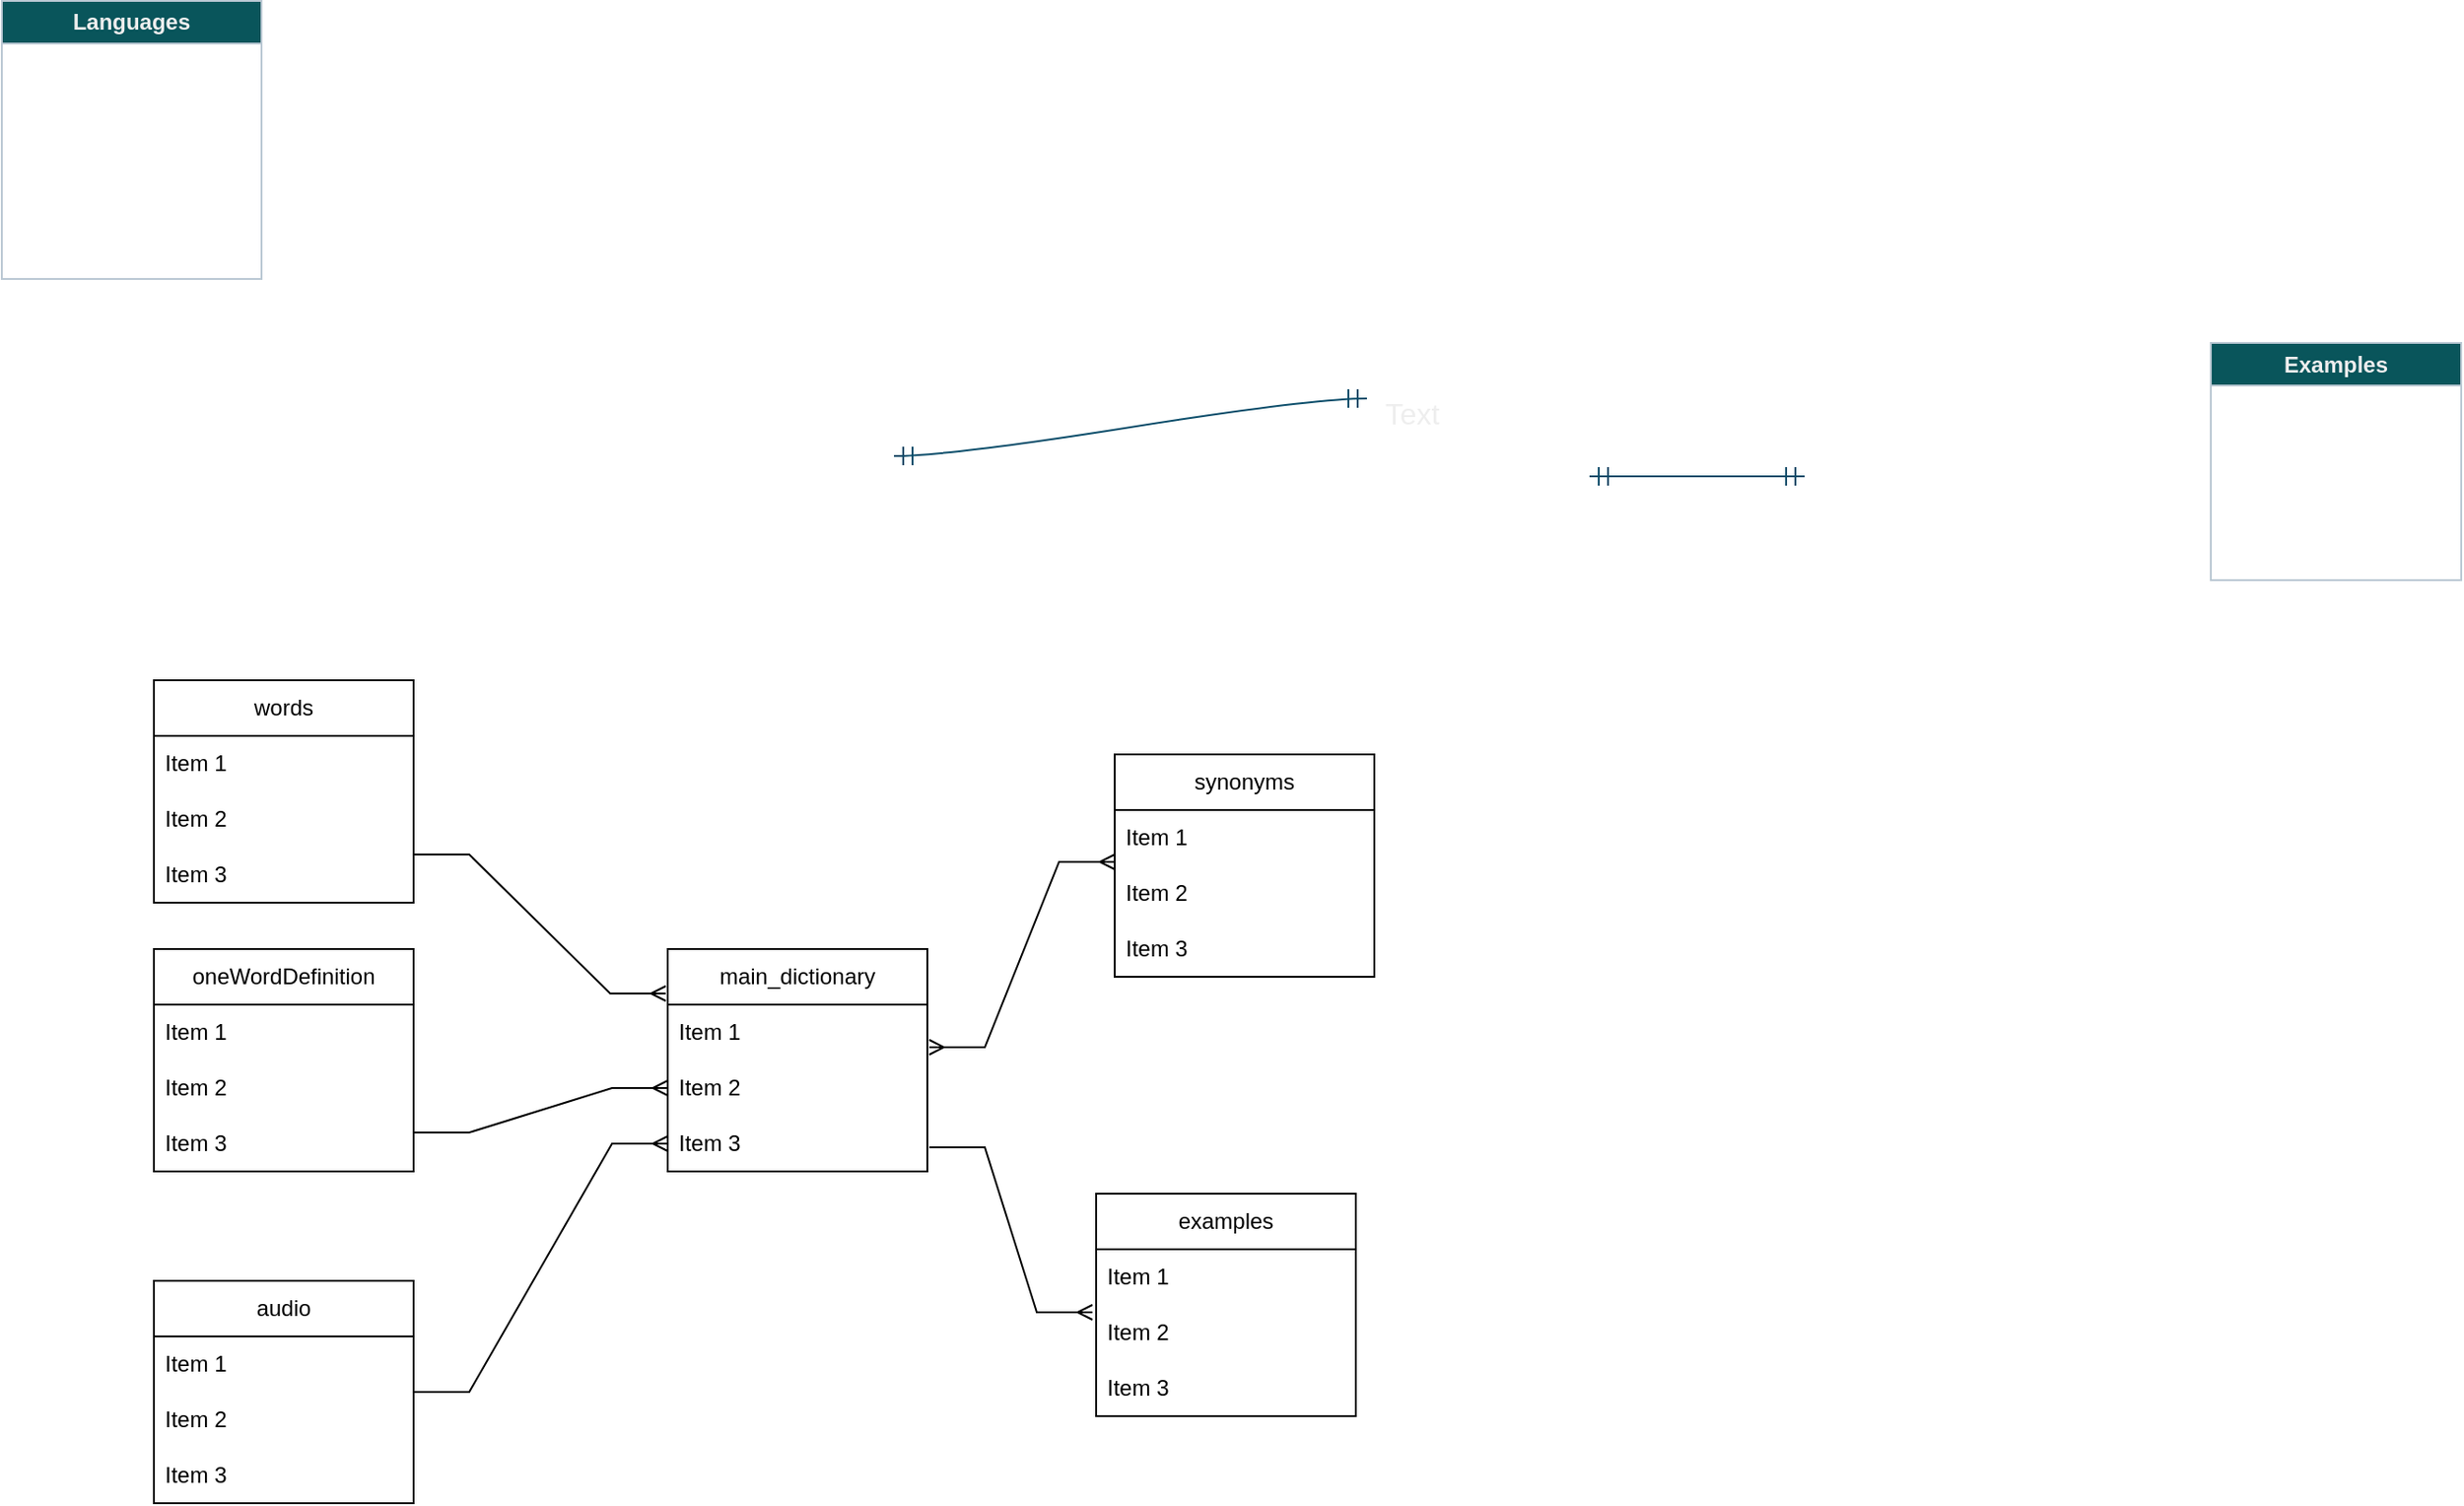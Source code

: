 <mxfile version="26.0.16">
  <diagram name="Page-1" id="x7JKVD_G2CFxLrUo2nwR">
    <mxGraphModel dx="2459" dy="1072" grid="0" gridSize="10" guides="1" tooltips="1" connect="1" arrows="1" fold="1" page="0" pageScale="1" pageWidth="850" pageHeight="1100" math="0" shadow="0">
      <root>
        <mxCell id="0" />
        <mxCell id="1" parent="0" />
        <mxCell id="-mFjfZZGVlgSl5kZALKk-77" value="Languages" style="swimlane;whiteSpace=wrap;html=1;startSize=23;labelBackgroundColor=none;fillColor=#09555B;strokeColor=#BAC8D3;fontColor=#EEEEEE;" parent="1" vertex="1">
          <mxGeometry x="-815" y="-122.5" width="140" height="150" as="geometry" />
        </mxCell>
        <mxCell id="-mFjfZZGVlgSl5kZALKk-78" value="Examples" style="swimlane;whiteSpace=wrap;html=1;labelBackgroundColor=none;fillColor=#09555B;strokeColor=#BAC8D3;fontColor=#EEEEEE;" parent="1" vertex="1">
          <mxGeometry x="376" y="62" width="135" height="128" as="geometry" />
        </mxCell>
        <mxCell id="-mFjfZZGVlgSl5kZALKk-95" value="" style="edgeStyle=entityRelationEdgeStyle;fontSize=12;html=1;endArrow=ERmandOne;startArrow=ERmandOne;rounded=0;strokeColor=#0B4D6A;startSize=8;endSize=8;curved=1;" parent="1" edge="1">
          <mxGeometry width="100" height="100" relative="1" as="geometry">
            <mxPoint x="-334" y="123" as="sourcePoint" />
            <mxPoint x="-79" y="92" as="targetPoint" />
          </mxGeometry>
        </mxCell>
        <mxCell id="-mFjfZZGVlgSl5kZALKk-99" value="" style="edgeStyle=entityRelationEdgeStyle;fontSize=12;html=1;endArrow=ERmandOne;startArrow=ERmandOne;rounded=0;strokeColor=#0B4D6A;startSize=8;endSize=8;curved=1;" parent="1" edge="1">
          <mxGeometry width="100" height="100" relative="1" as="geometry">
            <mxPoint x="41" y="134" as="sourcePoint" />
            <mxPoint x="157" y="134" as="targetPoint" />
          </mxGeometry>
        </mxCell>
        <mxCell id="-mFjfZZGVlgSl5kZALKk-106" value="Text" style="text;html=1;align=center;verticalAlign=middle;resizable=0;points=[];autosize=1;strokeColor=none;fillColor=none;fontSize=16;fontColor=#EEEEEE;" parent="1" vertex="1">
          <mxGeometry x="-78.5" y="84.5" width="47" height="31" as="geometry" />
        </mxCell>
        <mxCell id="q6mU5kFaqXiuyM35KQuh-2" value="main_dictionary" style="swimlane;fontStyle=0;childLayout=stackLayout;horizontal=1;startSize=30;horizontalStack=0;resizeParent=1;resizeParentMax=0;resizeLast=0;collapsible=1;marginBottom=0;whiteSpace=wrap;html=1;" vertex="1" parent="1">
          <mxGeometry x="-456" y="389" width="140" height="120" as="geometry" />
        </mxCell>
        <mxCell id="q6mU5kFaqXiuyM35KQuh-3" value="Item 1" style="text;strokeColor=none;fillColor=none;align=left;verticalAlign=middle;spacingLeft=4;spacingRight=4;overflow=hidden;points=[[0,0.5],[1,0.5]];portConstraint=eastwest;rotatable=0;whiteSpace=wrap;html=1;" vertex="1" parent="q6mU5kFaqXiuyM35KQuh-2">
          <mxGeometry y="30" width="140" height="30" as="geometry" />
        </mxCell>
        <mxCell id="q6mU5kFaqXiuyM35KQuh-4" value="Item 2" style="text;strokeColor=none;fillColor=none;align=left;verticalAlign=middle;spacingLeft=4;spacingRight=4;overflow=hidden;points=[[0,0.5],[1,0.5]];portConstraint=eastwest;rotatable=0;whiteSpace=wrap;html=1;" vertex="1" parent="q6mU5kFaqXiuyM35KQuh-2">
          <mxGeometry y="60" width="140" height="30" as="geometry" />
        </mxCell>
        <mxCell id="q6mU5kFaqXiuyM35KQuh-5" value="Item 3" style="text;strokeColor=none;fillColor=none;align=left;verticalAlign=middle;spacingLeft=4;spacingRight=4;overflow=hidden;points=[[0,0.5],[1,0.5]];portConstraint=eastwest;rotatable=0;whiteSpace=wrap;html=1;" vertex="1" parent="q6mU5kFaqXiuyM35KQuh-2">
          <mxGeometry y="90" width="140" height="30" as="geometry" />
        </mxCell>
        <mxCell id="q6mU5kFaqXiuyM35KQuh-6" value="words" style="swimlane;fontStyle=0;childLayout=stackLayout;horizontal=1;startSize=30;horizontalStack=0;resizeParent=1;resizeParentMax=0;resizeLast=0;collapsible=1;marginBottom=0;whiteSpace=wrap;html=1;" vertex="1" parent="1">
          <mxGeometry x="-733" y="244" width="140" height="120" as="geometry" />
        </mxCell>
        <mxCell id="q6mU5kFaqXiuyM35KQuh-7" value="Item 1" style="text;strokeColor=none;fillColor=none;align=left;verticalAlign=middle;spacingLeft=4;spacingRight=4;overflow=hidden;points=[[0,0.5],[1,0.5]];portConstraint=eastwest;rotatable=0;whiteSpace=wrap;html=1;" vertex="1" parent="q6mU5kFaqXiuyM35KQuh-6">
          <mxGeometry y="30" width="140" height="30" as="geometry" />
        </mxCell>
        <mxCell id="q6mU5kFaqXiuyM35KQuh-8" value="Item 2" style="text;strokeColor=none;fillColor=none;align=left;verticalAlign=middle;spacingLeft=4;spacingRight=4;overflow=hidden;points=[[0,0.5],[1,0.5]];portConstraint=eastwest;rotatable=0;whiteSpace=wrap;html=1;" vertex="1" parent="q6mU5kFaqXiuyM35KQuh-6">
          <mxGeometry y="60" width="140" height="30" as="geometry" />
        </mxCell>
        <mxCell id="q6mU5kFaqXiuyM35KQuh-9" value="Item 3" style="text;strokeColor=none;fillColor=none;align=left;verticalAlign=middle;spacingLeft=4;spacingRight=4;overflow=hidden;points=[[0,0.5],[1,0.5]];portConstraint=eastwest;rotatable=0;whiteSpace=wrap;html=1;" vertex="1" parent="q6mU5kFaqXiuyM35KQuh-6">
          <mxGeometry y="90" width="140" height="30" as="geometry" />
        </mxCell>
        <mxCell id="q6mU5kFaqXiuyM35KQuh-10" value="audio" style="swimlane;fontStyle=0;childLayout=stackLayout;horizontal=1;startSize=30;horizontalStack=0;resizeParent=1;resizeParentMax=0;resizeLast=0;collapsible=1;marginBottom=0;whiteSpace=wrap;html=1;" vertex="1" parent="1">
          <mxGeometry x="-733" y="568" width="140" height="120" as="geometry" />
        </mxCell>
        <mxCell id="q6mU5kFaqXiuyM35KQuh-11" value="Item 1" style="text;strokeColor=none;fillColor=none;align=left;verticalAlign=middle;spacingLeft=4;spacingRight=4;overflow=hidden;points=[[0,0.5],[1,0.5]];portConstraint=eastwest;rotatable=0;whiteSpace=wrap;html=1;" vertex="1" parent="q6mU5kFaqXiuyM35KQuh-10">
          <mxGeometry y="30" width="140" height="30" as="geometry" />
        </mxCell>
        <mxCell id="q6mU5kFaqXiuyM35KQuh-12" value="Item 2" style="text;strokeColor=none;fillColor=none;align=left;verticalAlign=middle;spacingLeft=4;spacingRight=4;overflow=hidden;points=[[0,0.5],[1,0.5]];portConstraint=eastwest;rotatable=0;whiteSpace=wrap;html=1;" vertex="1" parent="q6mU5kFaqXiuyM35KQuh-10">
          <mxGeometry y="60" width="140" height="30" as="geometry" />
        </mxCell>
        <mxCell id="q6mU5kFaqXiuyM35KQuh-13" value="Item 3" style="text;strokeColor=none;fillColor=none;align=left;verticalAlign=middle;spacingLeft=4;spacingRight=4;overflow=hidden;points=[[0,0.5],[1,0.5]];portConstraint=eastwest;rotatable=0;whiteSpace=wrap;html=1;" vertex="1" parent="q6mU5kFaqXiuyM35KQuh-10">
          <mxGeometry y="90" width="140" height="30" as="geometry" />
        </mxCell>
        <mxCell id="q6mU5kFaqXiuyM35KQuh-14" value="examples" style="swimlane;fontStyle=0;childLayout=stackLayout;horizontal=1;startSize=30;horizontalStack=0;resizeParent=1;resizeParentMax=0;resizeLast=0;collapsible=1;marginBottom=0;whiteSpace=wrap;html=1;" vertex="1" parent="1">
          <mxGeometry x="-225" y="521" width="140" height="120" as="geometry" />
        </mxCell>
        <mxCell id="q6mU5kFaqXiuyM35KQuh-15" value="Item 1" style="text;strokeColor=none;fillColor=none;align=left;verticalAlign=middle;spacingLeft=4;spacingRight=4;overflow=hidden;points=[[0,0.5],[1,0.5]];portConstraint=eastwest;rotatable=0;whiteSpace=wrap;html=1;" vertex="1" parent="q6mU5kFaqXiuyM35KQuh-14">
          <mxGeometry y="30" width="140" height="30" as="geometry" />
        </mxCell>
        <mxCell id="q6mU5kFaqXiuyM35KQuh-16" value="Item 2" style="text;strokeColor=none;fillColor=none;align=left;verticalAlign=middle;spacingLeft=4;spacingRight=4;overflow=hidden;points=[[0,0.5],[1,0.5]];portConstraint=eastwest;rotatable=0;whiteSpace=wrap;html=1;" vertex="1" parent="q6mU5kFaqXiuyM35KQuh-14">
          <mxGeometry y="60" width="140" height="30" as="geometry" />
        </mxCell>
        <mxCell id="q6mU5kFaqXiuyM35KQuh-17" value="Item 3" style="text;strokeColor=none;fillColor=none;align=left;verticalAlign=middle;spacingLeft=4;spacingRight=4;overflow=hidden;points=[[0,0.5],[1,0.5]];portConstraint=eastwest;rotatable=0;whiteSpace=wrap;html=1;" vertex="1" parent="q6mU5kFaqXiuyM35KQuh-14">
          <mxGeometry y="90" width="140" height="30" as="geometry" />
        </mxCell>
        <mxCell id="q6mU5kFaqXiuyM35KQuh-18" value="oneWordDefinition" style="swimlane;fontStyle=0;childLayout=stackLayout;horizontal=1;startSize=30;horizontalStack=0;resizeParent=1;resizeParentMax=0;resizeLast=0;collapsible=1;marginBottom=0;whiteSpace=wrap;html=1;" vertex="1" parent="1">
          <mxGeometry x="-733" y="389" width="140" height="120" as="geometry" />
        </mxCell>
        <mxCell id="q6mU5kFaqXiuyM35KQuh-19" value="Item 1" style="text;strokeColor=none;fillColor=none;align=left;verticalAlign=middle;spacingLeft=4;spacingRight=4;overflow=hidden;points=[[0,0.5],[1,0.5]];portConstraint=eastwest;rotatable=0;whiteSpace=wrap;html=1;" vertex="1" parent="q6mU5kFaqXiuyM35KQuh-18">
          <mxGeometry y="30" width="140" height="30" as="geometry" />
        </mxCell>
        <mxCell id="q6mU5kFaqXiuyM35KQuh-20" value="Item 2" style="text;strokeColor=none;fillColor=none;align=left;verticalAlign=middle;spacingLeft=4;spacingRight=4;overflow=hidden;points=[[0,0.5],[1,0.5]];portConstraint=eastwest;rotatable=0;whiteSpace=wrap;html=1;" vertex="1" parent="q6mU5kFaqXiuyM35KQuh-18">
          <mxGeometry y="60" width="140" height="30" as="geometry" />
        </mxCell>
        <mxCell id="q6mU5kFaqXiuyM35KQuh-21" value="Item 3" style="text;strokeColor=none;fillColor=none;align=left;verticalAlign=middle;spacingLeft=4;spacingRight=4;overflow=hidden;points=[[0,0.5],[1,0.5]];portConstraint=eastwest;rotatable=0;whiteSpace=wrap;html=1;" vertex="1" parent="q6mU5kFaqXiuyM35KQuh-18">
          <mxGeometry y="90" width="140" height="30" as="geometry" />
        </mxCell>
        <mxCell id="q6mU5kFaqXiuyM35KQuh-23" value="synonyms" style="swimlane;fontStyle=0;childLayout=stackLayout;horizontal=1;startSize=30;horizontalStack=0;resizeParent=1;resizeParentMax=0;resizeLast=0;collapsible=1;marginBottom=0;whiteSpace=wrap;html=1;" vertex="1" parent="1">
          <mxGeometry x="-215" y="284" width="140" height="120" as="geometry" />
        </mxCell>
        <mxCell id="q6mU5kFaqXiuyM35KQuh-24" value="Item 1" style="text;strokeColor=none;fillColor=none;align=left;verticalAlign=middle;spacingLeft=4;spacingRight=4;overflow=hidden;points=[[0,0.5],[1,0.5]];portConstraint=eastwest;rotatable=0;whiteSpace=wrap;html=1;" vertex="1" parent="q6mU5kFaqXiuyM35KQuh-23">
          <mxGeometry y="30" width="140" height="30" as="geometry" />
        </mxCell>
        <mxCell id="q6mU5kFaqXiuyM35KQuh-25" value="Item 2" style="text;strokeColor=none;fillColor=none;align=left;verticalAlign=middle;spacingLeft=4;spacingRight=4;overflow=hidden;points=[[0,0.5],[1,0.5]];portConstraint=eastwest;rotatable=0;whiteSpace=wrap;html=1;" vertex="1" parent="q6mU5kFaqXiuyM35KQuh-23">
          <mxGeometry y="60" width="140" height="30" as="geometry" />
        </mxCell>
        <mxCell id="q6mU5kFaqXiuyM35KQuh-26" value="Item 3" style="text;strokeColor=none;fillColor=none;align=left;verticalAlign=middle;spacingLeft=4;spacingRight=4;overflow=hidden;points=[[0,0.5],[1,0.5]];portConstraint=eastwest;rotatable=0;whiteSpace=wrap;html=1;" vertex="1" parent="q6mU5kFaqXiuyM35KQuh-23">
          <mxGeometry y="90" width="140" height="30" as="geometry" />
        </mxCell>
        <mxCell id="q6mU5kFaqXiuyM35KQuh-28" value="" style="edgeStyle=entityRelationEdgeStyle;fontSize=12;html=1;endArrow=ERmany;startArrow=ERmany;rounded=0;" edge="1" parent="1">
          <mxGeometry width="100" height="100" relative="1" as="geometry">
            <mxPoint x="-315" y="442" as="sourcePoint" />
            <mxPoint x="-215" y="342" as="targetPoint" />
          </mxGeometry>
        </mxCell>
        <mxCell id="q6mU5kFaqXiuyM35KQuh-30" value="" style="edgeStyle=entityRelationEdgeStyle;fontSize=12;html=1;endArrow=ERmany;rounded=0;" edge="1" parent="1">
          <mxGeometry width="100" height="100" relative="1" as="geometry">
            <mxPoint x="-315" y="496" as="sourcePoint" />
            <mxPoint x="-227" y="585" as="targetPoint" />
            <Array as="points">
              <mxPoint x="-220" y="467" />
            </Array>
          </mxGeometry>
        </mxCell>
        <mxCell id="q6mU5kFaqXiuyM35KQuh-31" value="" style="edgeStyle=entityRelationEdgeStyle;fontSize=12;html=1;endArrow=ERmany;rounded=0;" edge="1" parent="1">
          <mxGeometry width="100" height="100" relative="1" as="geometry">
            <mxPoint x="-593" y="338" as="sourcePoint" />
            <mxPoint x="-457" y="413" as="targetPoint" />
            <Array as="points">
              <mxPoint x="-498" y="309" />
              <mxPoint x="-619" y="421" />
              <mxPoint x="-642" y="410" />
            </Array>
          </mxGeometry>
        </mxCell>
        <mxCell id="q6mU5kFaqXiuyM35KQuh-32" value="" style="edgeStyle=entityRelationEdgeStyle;fontSize=12;html=1;endArrow=ERmany;rounded=0;entryX=0;entryY=0.5;entryDx=0;entryDy=0;" edge="1" parent="1" target="q6mU5kFaqXiuyM35KQuh-4">
          <mxGeometry width="100" height="100" relative="1" as="geometry">
            <mxPoint x="-593" y="488" as="sourcePoint" />
            <mxPoint x="-505" y="577" as="targetPoint" />
            <Array as="points">
              <mxPoint x="-498" y="459" />
            </Array>
          </mxGeometry>
        </mxCell>
        <mxCell id="q6mU5kFaqXiuyM35KQuh-34" value="" style="edgeStyle=entityRelationEdgeStyle;fontSize=12;html=1;endArrow=ERmany;rounded=0;entryX=0;entryY=0.5;entryDx=0;entryDy=0;" edge="1" parent="1" target="q6mU5kFaqXiuyM35KQuh-5">
          <mxGeometry width="100" height="100" relative="1" as="geometry">
            <mxPoint x="-593" y="628" as="sourcePoint" />
            <mxPoint x="-464" y="516" as="targetPoint" />
            <Array as="points">
              <mxPoint x="-498" y="599" />
            </Array>
          </mxGeometry>
        </mxCell>
      </root>
    </mxGraphModel>
  </diagram>
</mxfile>
